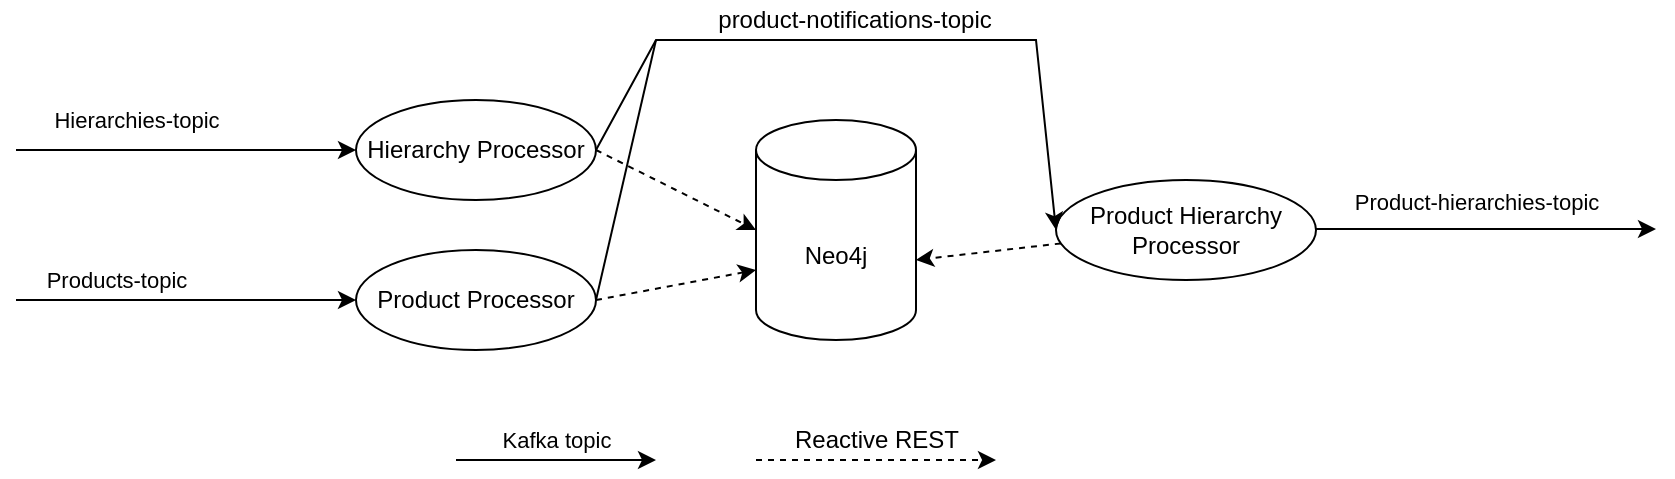 <mxfile version="15.8.6" type="device"><diagram id="C5RBs43oDa-KdzZeNtuy" name="Page-1"><mxGraphModel dx="1038" dy="547" grid="1" gridSize="10" guides="1" tooltips="1" connect="1" arrows="1" fold="1" page="1" pageScale="1" pageWidth="827" pageHeight="1169" math="0" shadow="0"><root><mxCell id="WIyWlLk6GJQsqaUBKTNV-0"/><mxCell id="WIyWlLk6GJQsqaUBKTNV-1" parent="WIyWlLk6GJQsqaUBKTNV-0"/><mxCell id="3injD1HgFDU8OR_4OLw3-0" value="Neo4j" style="shape=cylinder3;whiteSpace=wrap;html=1;boundedLbl=1;backgroundOutline=1;size=15;" parent="WIyWlLk6GJQsqaUBKTNV-1" vertex="1"><mxGeometry x="450" y="140" width="80" height="110" as="geometry"/></mxCell><mxCell id="3injD1HgFDU8OR_4OLw3-1" value="&lt;span&gt;Product Processor&lt;/span&gt;" style="ellipse;whiteSpace=wrap;html=1;" parent="WIyWlLk6GJQsqaUBKTNV-1" vertex="1"><mxGeometry x="250" y="205" width="120" height="50" as="geometry"/></mxCell><mxCell id="3injD1HgFDU8OR_4OLw3-2" value="&lt;span&gt;Hierarchy Processor&lt;/span&gt;" style="ellipse;whiteSpace=wrap;html=1;" parent="WIyWlLk6GJQsqaUBKTNV-1" vertex="1"><mxGeometry x="250" y="130" width="120" height="50" as="geometry"/></mxCell><mxCell id="3injD1HgFDU8OR_4OLw3-5" value="&lt;span&gt;Product Hierarchy Processor&lt;/span&gt;" style="ellipse;whiteSpace=wrap;html=1;" parent="WIyWlLk6GJQsqaUBKTNV-1" vertex="1"><mxGeometry x="600" y="170" width="130" height="50" as="geometry"/></mxCell><mxCell id="3injD1HgFDU8OR_4OLw3-7" value="" style="endArrow=classic;html=1;rounded=0;entryX=0;entryY=0.5;entryDx=0;entryDy=0;" parent="WIyWlLk6GJQsqaUBKTNV-1" target="3injD1HgFDU8OR_4OLw3-2" edge="1"><mxGeometry width="50" height="50" relative="1" as="geometry"><mxPoint x="80" y="155" as="sourcePoint"/><mxPoint x="140" y="100" as="targetPoint"/></mxGeometry></mxCell><mxCell id="3injD1HgFDU8OR_4OLw3-8" value="Hierarchies-topic" style="edgeLabel;html=1;align=center;verticalAlign=middle;resizable=0;points=[];" parent="3injD1HgFDU8OR_4OLw3-7" vertex="1" connectable="0"><mxGeometry x="-0.34" relative="1" as="geometry"><mxPoint x="4" y="-15" as="offset"/></mxGeometry></mxCell><mxCell id="3injD1HgFDU8OR_4OLw3-11" value="" style="endArrow=classic;html=1;rounded=0;entryX=0;entryY=0.5;entryDx=0;entryDy=0;" parent="WIyWlLk6GJQsqaUBKTNV-1" target="3injD1HgFDU8OR_4OLw3-1" edge="1"><mxGeometry width="50" height="50" relative="1" as="geometry"><mxPoint x="80" y="230" as="sourcePoint"/><mxPoint x="140" y="220" as="targetPoint"/></mxGeometry></mxCell><mxCell id="3injD1HgFDU8OR_4OLw3-12" value="Products-topic" style="edgeLabel;html=1;align=center;verticalAlign=middle;resizable=0;points=[];" parent="3injD1HgFDU8OR_4OLw3-11" vertex="1" connectable="0"><mxGeometry x="-0.409" y="1" relative="1" as="geometry"><mxPoint y="-9" as="offset"/></mxGeometry></mxCell><mxCell id="3injD1HgFDU8OR_4OLw3-13" value="" style="endArrow=classic;html=1;rounded=0;entryX=0;entryY=0.5;entryDx=0;entryDy=0;exitX=1;exitY=0.5;exitDx=0;exitDy=0;" parent="WIyWlLk6GJQsqaUBKTNV-1" source="3injD1HgFDU8OR_4OLw3-2" target="3injD1HgFDU8OR_4OLw3-5" edge="1"><mxGeometry width="50" height="50" relative="1" as="geometry"><mxPoint x="390" y="140" as="sourcePoint"/><mxPoint x="450" y="50" as="targetPoint"/><Array as="points"><mxPoint x="400" y="100"/><mxPoint x="590" y="100"/></Array></mxGeometry></mxCell><mxCell id="3injD1HgFDU8OR_4OLw3-14" value="" style="endArrow=none;html=1;rounded=0;" parent="WIyWlLk6GJQsqaUBKTNV-1" edge="1"><mxGeometry width="50" height="50" relative="1" as="geometry"><mxPoint x="370" y="230" as="sourcePoint"/><mxPoint x="400" y="100" as="targetPoint"/></mxGeometry></mxCell><mxCell id="3injD1HgFDU8OR_4OLw3-15" value="product-notifications-topic" style="text;html=1;align=center;verticalAlign=middle;resizable=0;points=[];autosize=1;strokeColor=none;fillColor=none;" parent="WIyWlLk6GJQsqaUBKTNV-1" vertex="1"><mxGeometry x="424" y="80" width="150" height="20" as="geometry"/></mxCell><mxCell id="3injD1HgFDU8OR_4OLw3-17" value="" style="endArrow=classic;html=1;rounded=0;dashed=1;entryX=0;entryY=0;entryDx=0;entryDy=75;entryPerimeter=0;" parent="WIyWlLk6GJQsqaUBKTNV-1" target="3injD1HgFDU8OR_4OLw3-0" edge="1"><mxGeometry width="50" height="50" relative="1" as="geometry"><mxPoint x="370" y="230" as="sourcePoint"/><mxPoint x="420" y="180" as="targetPoint"/></mxGeometry></mxCell><mxCell id="3injD1HgFDU8OR_4OLw3-18" value="" style="endArrow=classic;html=1;rounded=0;dashed=1;entryX=0;entryY=0.5;entryDx=0;entryDy=0;entryPerimeter=0;exitX=1;exitY=0.5;exitDx=0;exitDy=0;" parent="WIyWlLk6GJQsqaUBKTNV-1" source="3injD1HgFDU8OR_4OLw3-2" target="3injD1HgFDU8OR_4OLw3-0" edge="1"><mxGeometry width="50" height="50" relative="1" as="geometry"><mxPoint x="380" y="240" as="sourcePoint"/><mxPoint x="460" y="205" as="targetPoint"/></mxGeometry></mxCell><mxCell id="3injD1HgFDU8OR_4OLw3-19" value="" style="endArrow=classic;html=1;rounded=0;dashed=1;entryX=1;entryY=0.636;entryDx=0;entryDy=0;entryPerimeter=0;" parent="WIyWlLk6GJQsqaUBKTNV-1" source="3injD1HgFDU8OR_4OLw3-5" target="3injD1HgFDU8OR_4OLw3-0" edge="1"><mxGeometry width="50" height="50" relative="1" as="geometry"><mxPoint x="380" y="240" as="sourcePoint"/><mxPoint x="460" y="225" as="targetPoint"/></mxGeometry></mxCell><mxCell id="3injD1HgFDU8OR_4OLw3-20" value="" style="endArrow=classic;html=1;rounded=0;dashed=1;" parent="WIyWlLk6GJQsqaUBKTNV-1" edge="1"><mxGeometry width="50" height="50" relative="1" as="geometry"><mxPoint x="450" y="310" as="sourcePoint"/><mxPoint x="570" y="310" as="targetPoint"/></mxGeometry></mxCell><mxCell id="3injD1HgFDU8OR_4OLw3-21" value="" style="endArrow=classic;html=1;rounded=0;" parent="WIyWlLk6GJQsqaUBKTNV-1" edge="1"><mxGeometry width="50" height="50" relative="1" as="geometry"><mxPoint x="300" y="310" as="sourcePoint"/><mxPoint x="400" y="310" as="targetPoint"/></mxGeometry></mxCell><mxCell id="3injD1HgFDU8OR_4OLw3-22" value="Kafka topic" style="edgeLabel;html=1;align=center;verticalAlign=middle;resizable=0;points=[];" parent="3injD1HgFDU8OR_4OLw3-21" vertex="1" connectable="0"><mxGeometry x="-0.216" y="2" relative="1" as="geometry"><mxPoint x="11" y="-8" as="offset"/></mxGeometry></mxCell><mxCell id="3injD1HgFDU8OR_4OLw3-23" value="Reactive REST" style="text;html=1;align=center;verticalAlign=middle;resizable=0;points=[];autosize=1;strokeColor=none;fillColor=none;" parent="WIyWlLk6GJQsqaUBKTNV-1" vertex="1"><mxGeometry x="460" y="290" width="100" height="20" as="geometry"/></mxCell><mxCell id="jyuq9PPrVssunBb4buGz-0" value="" style="endArrow=classic;html=1;rounded=0;entryX=0;entryY=0.5;entryDx=0;entryDy=0;" edge="1" parent="WIyWlLk6GJQsqaUBKTNV-1"><mxGeometry width="50" height="50" relative="1" as="geometry"><mxPoint x="730" y="194.5" as="sourcePoint"/><mxPoint x="900" y="194.5" as="targetPoint"/></mxGeometry></mxCell><mxCell id="jyuq9PPrVssunBb4buGz-1" value="Product-hierarchies-topic" style="edgeLabel;html=1;align=center;verticalAlign=middle;resizable=0;points=[];" vertex="1" connectable="0" parent="jyuq9PPrVssunBb4buGz-0"><mxGeometry x="-0.34" relative="1" as="geometry"><mxPoint x="24" y="-14" as="offset"/></mxGeometry></mxCell></root></mxGraphModel></diagram></mxfile>